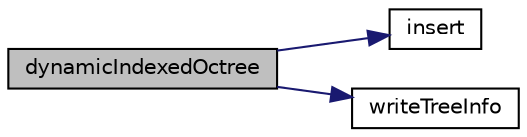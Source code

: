 digraph "dynamicIndexedOctree"
{
  bgcolor="transparent";
  edge [fontname="Helvetica",fontsize="10",labelfontname="Helvetica",labelfontsize="10"];
  node [fontname="Helvetica",fontsize="10",shape=record];
  rankdir="LR";
  Node1 [label="dynamicIndexedOctree",height=0.2,width=0.4,color="black", fillcolor="grey75", style="filled" fontcolor="black"];
  Node1 -> Node2 [color="midnightblue",fontsize="10",style="solid",fontname="Helvetica"];
  Node2 [label="insert",height=0.2,width=0.4,color="black",URL="$classFoam_1_1dynamicIndexedOctree.html#ad2609d6744394bb17ad08188c6956fc9",tooltip="Insert a new object into the tree. "];
  Node1 -> Node3 [color="midnightblue",fontsize="10",style="solid",fontname="Helvetica"];
  Node3 [label="writeTreeInfo",height=0.2,width=0.4,color="black",URL="$classFoam_1_1dynamicIndexedOctree.html#a29ab4b86e215c19f2dee409620a6fbf5"];
}
